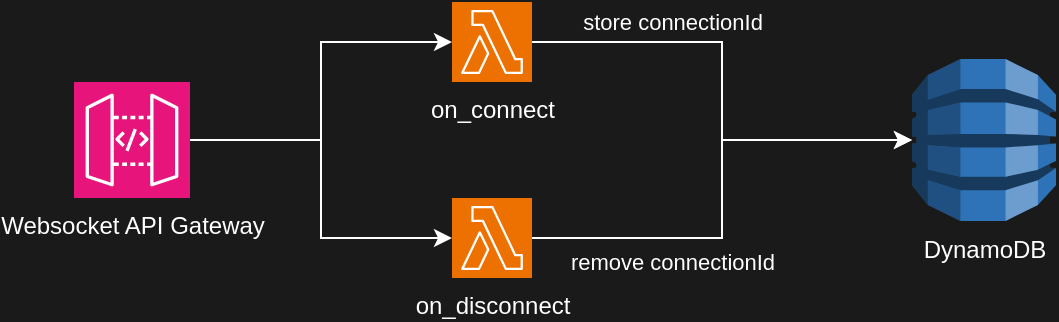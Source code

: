 <mxfile>
    <diagram name="Page-1" id="q9k29ZKzL_N9Vtc_IifF">
        <mxGraphModel dx="754" dy="626" grid="1" gridSize="10" guides="1" tooltips="1" connect="1" arrows="1" fold="1" page="1" pageScale="1" pageWidth="827" pageHeight="1169" background="#1A1A1A" math="0" shadow="0">
            <root>
                <mxCell id="0"/>
                <mxCell id="1" parent="0"/>
                <mxCell id="OFaaIpaRruoO2rw-Xm-H-6" value="store connectionId" style="edgeStyle=orthogonalEdgeStyle;rounded=0;orthogonalLoop=1;jettySize=auto;html=1;exitX=1;exitY=0.5;exitDx=0;exitDy=0;exitPerimeter=0;labelBackgroundColor=none;strokeColor=#FFFFFF;fontColor=#FFFFFF;" parent="1" source="a-4QvLdZFHvXbMI-6WuS-3" target="OFaaIpaRruoO2rw-Xm-H-7" edge="1">
                    <mxGeometry x="-0.414" y="10" relative="1" as="geometry">
                        <mxPoint x="520" y="259.857" as="targetPoint"/>
                        <mxPoint as="offset"/>
                    </mxGeometry>
                </mxCell>
                <mxCell id="a-4QvLdZFHvXbMI-6WuS-3" value="on_connect" style="sketch=0;points=[[0,0,0],[0.25,0,0],[0.5,0,0],[0.75,0,0],[1,0,0],[0,1,0],[0.25,1,0],[0.5,1,0],[0.75,1,0],[1,1,0],[0,0.25,0],[0,0.5,0],[0,0.75,0],[1,0.25,0],[1,0.5,0],[1,0.75,0]];outlineConnect=0;fontColor=#FFFFFF;fillColor=#ED7100;strokeColor=#ffffff;dashed=0;verticalLabelPosition=bottom;verticalAlign=top;align=center;html=1;fontSize=12;fontStyle=0;aspect=fixed;shape=mxgraph.aws4.resourceIcon;resIcon=mxgraph.aws4.lambda;" parent="1" vertex="1">
                    <mxGeometry x="320" y="240" width="40" height="40" as="geometry"/>
                </mxCell>
                <mxCell id="OFaaIpaRruoO2rw-Xm-H-1" value="Websocket API Gateway" style="sketch=0;points=[[0,0,0],[0.25,0,0],[0.5,0,0],[0.75,0,0],[1,0,0],[0,1,0],[0.25,1,0],[0.5,1,0],[0.75,1,0],[1,1,0],[0,0.25,0],[0,0.5,0],[0,0.75,0],[1,0.25,0],[1,0.5,0],[1,0.75,0]];outlineConnect=0;fontColor=#FFFFFF;fillColor=#E7157B;strokeColor=#ffffff;dashed=0;verticalLabelPosition=bottom;verticalAlign=top;align=center;html=1;fontSize=12;fontStyle=0;aspect=fixed;shape=mxgraph.aws4.resourceIcon;resIcon=mxgraph.aws4.api_gateway;" parent="1" vertex="1">
                    <mxGeometry x="131" y="280" width="58" height="58" as="geometry"/>
                </mxCell>
                <mxCell id="OFaaIpaRruoO2rw-Xm-H-5" style="edgeStyle=orthogonalEdgeStyle;rounded=0;orthogonalLoop=1;jettySize=auto;html=1;exitX=1;exitY=0.5;exitDx=0;exitDy=0;exitPerimeter=0;entryX=0;entryY=0.5;entryDx=0;entryDy=0;entryPerimeter=0;strokeColor=#FFFFFF;" parent="1" source="OFaaIpaRruoO2rw-Xm-H-1" target="a-4QvLdZFHvXbMI-6WuS-3" edge="1">
                    <mxGeometry relative="1" as="geometry"/>
                </mxCell>
                <mxCell id="OFaaIpaRruoO2rw-Xm-H-7" value="DynamoDB" style="outlineConnect=0;dashed=0;verticalLabelPosition=bottom;verticalAlign=top;align=center;html=1;shape=mxgraph.aws3.dynamo_db;fillColor=#2E73B8;gradientColor=none;fontColor=#FFFFFF;" parent="1" vertex="1">
                    <mxGeometry x="550" y="268.5" width="72" height="81" as="geometry"/>
                </mxCell>
                <mxCell id="OFaaIpaRruoO2rw-Xm-H-9" value="on_disconnect" style="sketch=0;points=[[0,0,0],[0.25,0,0],[0.5,0,0],[0.75,0,0],[1,0,0],[0,1,0],[0.25,1,0],[0.5,1,0],[0.75,1,0],[1,1,0],[0,0.25,0],[0,0.5,0],[0,0.75,0],[1,0.25,0],[1,0.5,0],[1,0.75,0]];outlineConnect=0;fontColor=#FFFFFF;fillColor=#ED7100;strokeColor=#ffffff;dashed=0;verticalLabelPosition=bottom;verticalAlign=top;align=center;html=1;fontSize=12;fontStyle=0;aspect=fixed;shape=mxgraph.aws4.resourceIcon;resIcon=mxgraph.aws4.lambda;" parent="1" vertex="1">
                    <mxGeometry x="320" y="338" width="40" height="40" as="geometry"/>
                </mxCell>
                <mxCell id="OFaaIpaRruoO2rw-Xm-H-11" style="edgeStyle=orthogonalEdgeStyle;rounded=0;orthogonalLoop=1;jettySize=auto;html=1;exitX=1;exitY=0.5;exitDx=0;exitDy=0;exitPerimeter=0;entryX=0;entryY=0.5;entryDx=0;entryDy=0;entryPerimeter=0;strokeColor=#FFFFFF;" parent="1" source="OFaaIpaRruoO2rw-Xm-H-1" target="OFaaIpaRruoO2rw-Xm-H-9" edge="1">
                    <mxGeometry relative="1" as="geometry"/>
                </mxCell>
                <mxCell id="OFaaIpaRruoO2rw-Xm-H-12" value="remove connectionId" style="edgeStyle=orthogonalEdgeStyle;rounded=0;orthogonalLoop=1;jettySize=auto;html=1;exitX=1;exitY=0.5;exitDx=0;exitDy=0;exitPerimeter=0;entryX=0;entryY=0.5;entryDx=0;entryDy=0;entryPerimeter=0;labelBackgroundColor=none;strokeColor=#FFFFFF;fontColor=#FFFFFF;" parent="1" source="OFaaIpaRruoO2rw-Xm-H-9" target="OFaaIpaRruoO2rw-Xm-H-7" edge="1">
                    <mxGeometry x="-0.414" y="-12" relative="1" as="geometry">
                        <mxPoint as="offset"/>
                    </mxGeometry>
                </mxCell>
            </root>
        </mxGraphModel>
    </diagram>
</mxfile>